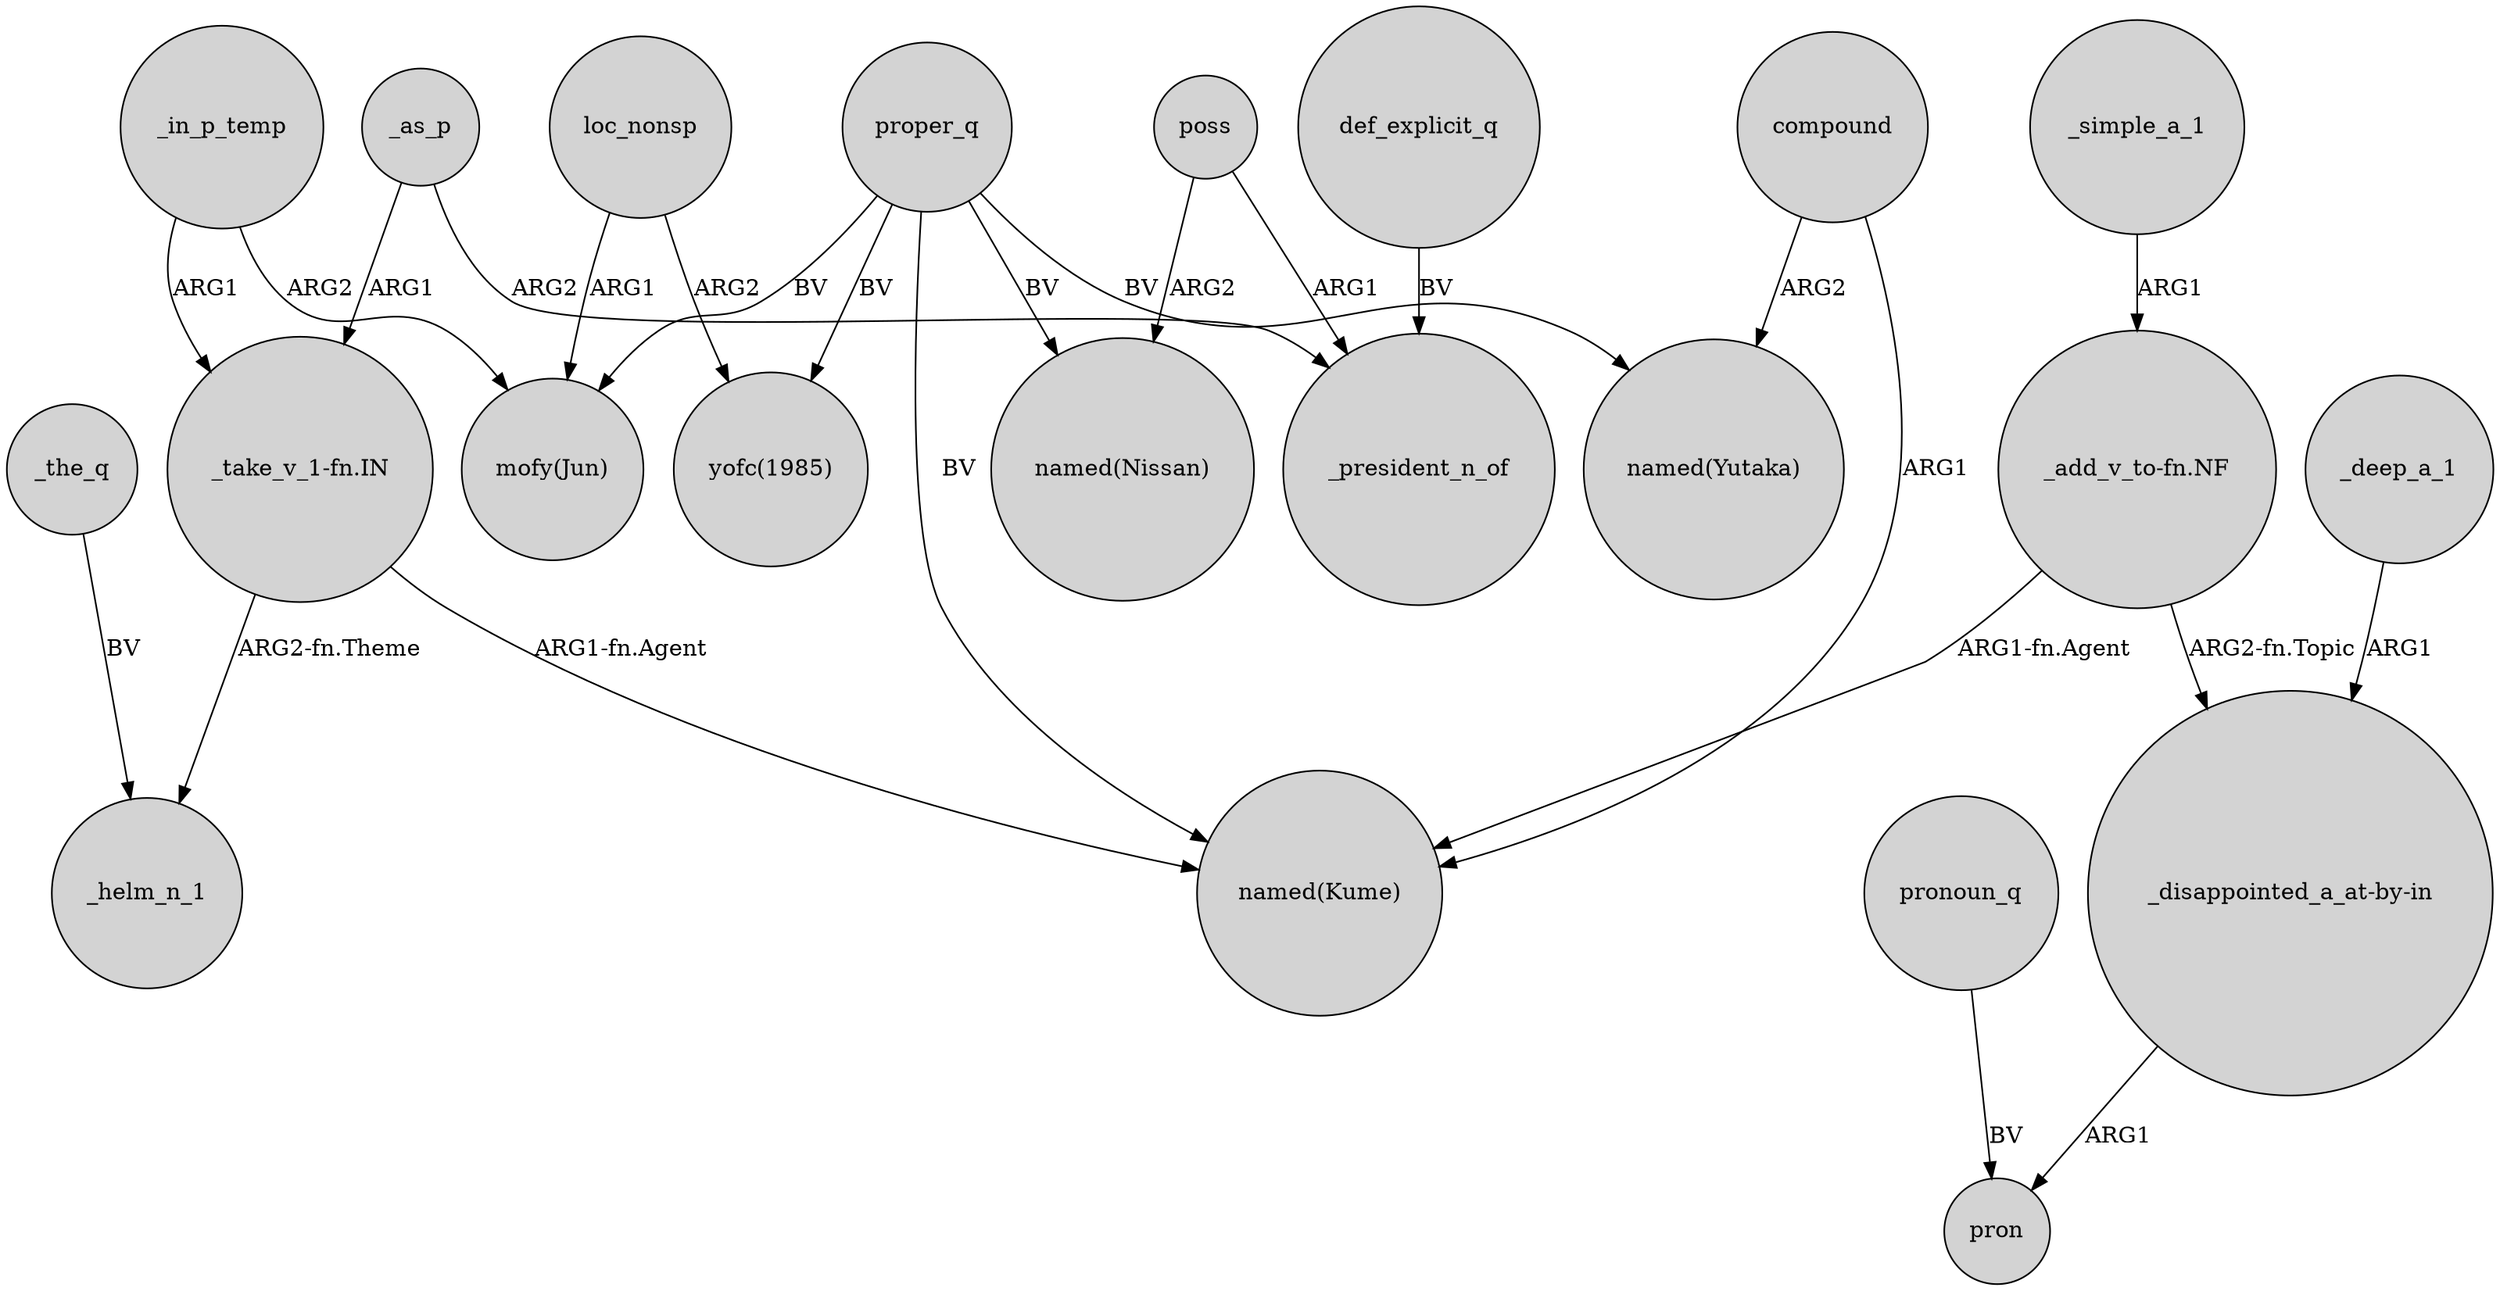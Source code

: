 digraph {
	node [shape=circle style=filled]
	_the_q -> _helm_n_1 [label=BV]
	proper_q -> "named(Kume)" [label=BV]
	"_add_v_to-fn.NF" -> "_disappointed_a_at-by-in" [label="ARG2-fn.Topic"]
	_deep_a_1 -> "_disappointed_a_at-by-in" [label=ARG1]
	_in_p_temp -> "_take_v_1-fn.IN" [label=ARG1]
	_simple_a_1 -> "_add_v_to-fn.NF" [label=ARG1]
	proper_q -> "mofy(Jun)" [label=BV]
	poss -> "named(Nissan)" [label=ARG2]
	"_take_v_1-fn.IN" -> _helm_n_1 [label="ARG2-fn.Theme"]
	compound -> "named(Yutaka)" [label=ARG2]
	_as_p -> _president_n_of [label=ARG2]
	"_add_v_to-fn.NF" -> "named(Kume)" [label="ARG1-fn.Agent"]
	poss -> _president_n_of [label=ARG1]
	pronoun_q -> pron [label=BV]
	proper_q -> "named(Nissan)" [label=BV]
	"_take_v_1-fn.IN" -> "named(Kume)" [label="ARG1-fn.Agent"]
	def_explicit_q -> _president_n_of [label=BV]
	loc_nonsp -> "yofc(1985)" [label=ARG2]
	_in_p_temp -> "mofy(Jun)" [label=ARG2]
	proper_q -> "named(Yutaka)" [label=BV]
	compound -> "named(Kume)" [label=ARG1]
	"_disappointed_a_at-by-in" -> pron [label=ARG1]
	proper_q -> "yofc(1985)" [label=BV]
	loc_nonsp -> "mofy(Jun)" [label=ARG1]
	_as_p -> "_take_v_1-fn.IN" [label=ARG1]
}
